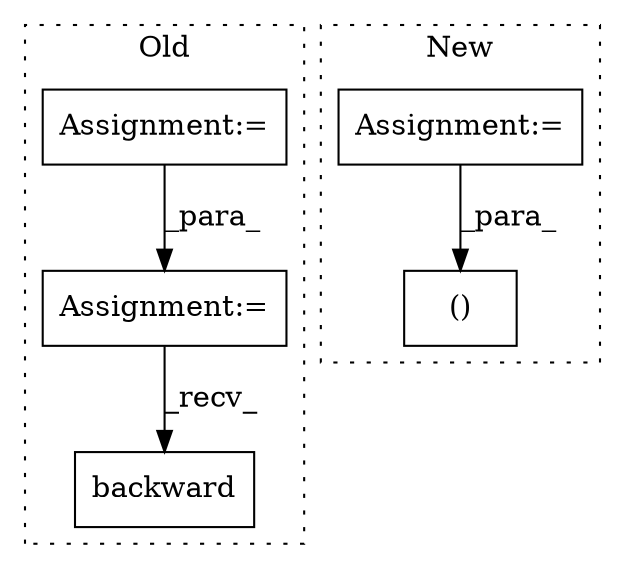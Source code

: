 digraph G {
subgraph cluster0 {
1 [label="backward" a="32" s="1117" l="10" shape="box"];
3 [label="Assignment:=" a="7" s="658" l="6" shape="box"];
5 [label="Assignment:=" a="7" s="1074" l="2" shape="box"];
label = "Old";
style="dotted";
}
subgraph cluster1 {
2 [label="()" a="106" s="3560" l="21" shape="box"];
4 [label="Assignment:=" a="7" s="3141" l="7" shape="box"];
label = "New";
style="dotted";
}
3 -> 5 [label="_para_"];
4 -> 2 [label="_para_"];
5 -> 1 [label="_recv_"];
}